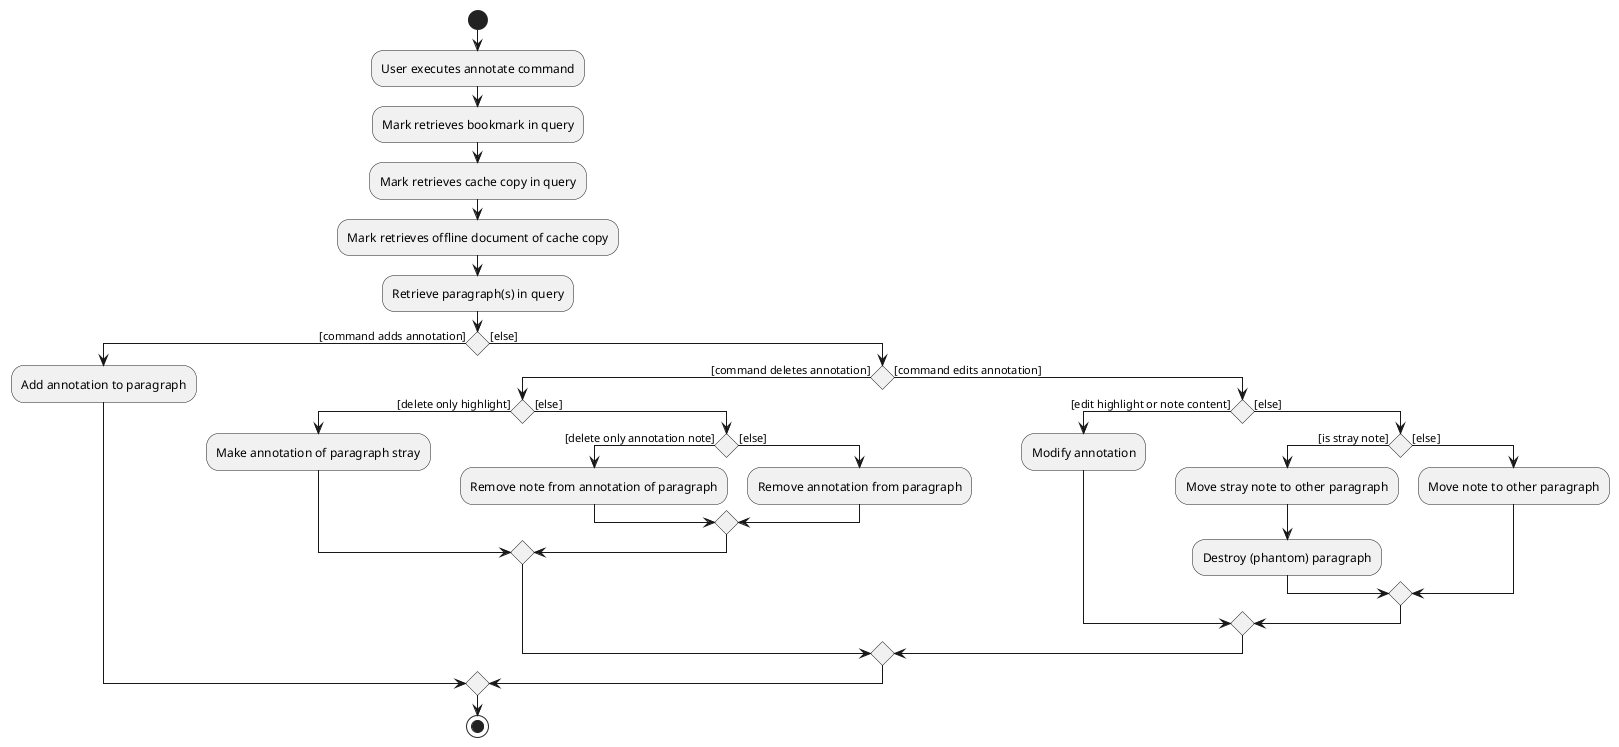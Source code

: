 @startuml
start
:User executes annotate command;
:Mark retrieves bookmark in query;
:Mark retrieves cache copy in query;
:Mark retrieves offline document of cache copy;

'Since the beta syntax does not support placing the condition outside the
'diamond we place it as the true branch instead.

:Retrieve paragraph(s) in query;
if () then ([command adds annotation])
    :Add annotation to paragraph;
else ([else])
    if () then ([command deletes annotation])
        if () then ([delete only highlight])
            :Make annotation of paragraph stray;
        else ([else])
            if () then ([delete only annotation note])
                :Remove note from annotation of paragraph;
            else ([else])
                :Remove annotation from paragraph;
            endif
        endif
    else ([command edits annotation])
        if () then ([edit highlight or note content])
            :Modify annotation;
        else ([else])
            if () then ([is stray note])
                :Move stray note to other paragraph;
                :Destroy (phantom) paragraph;
            else ([else])
                :Move note to other paragraph;
            endif
        endif
    endif
endif
stop
@enduml

